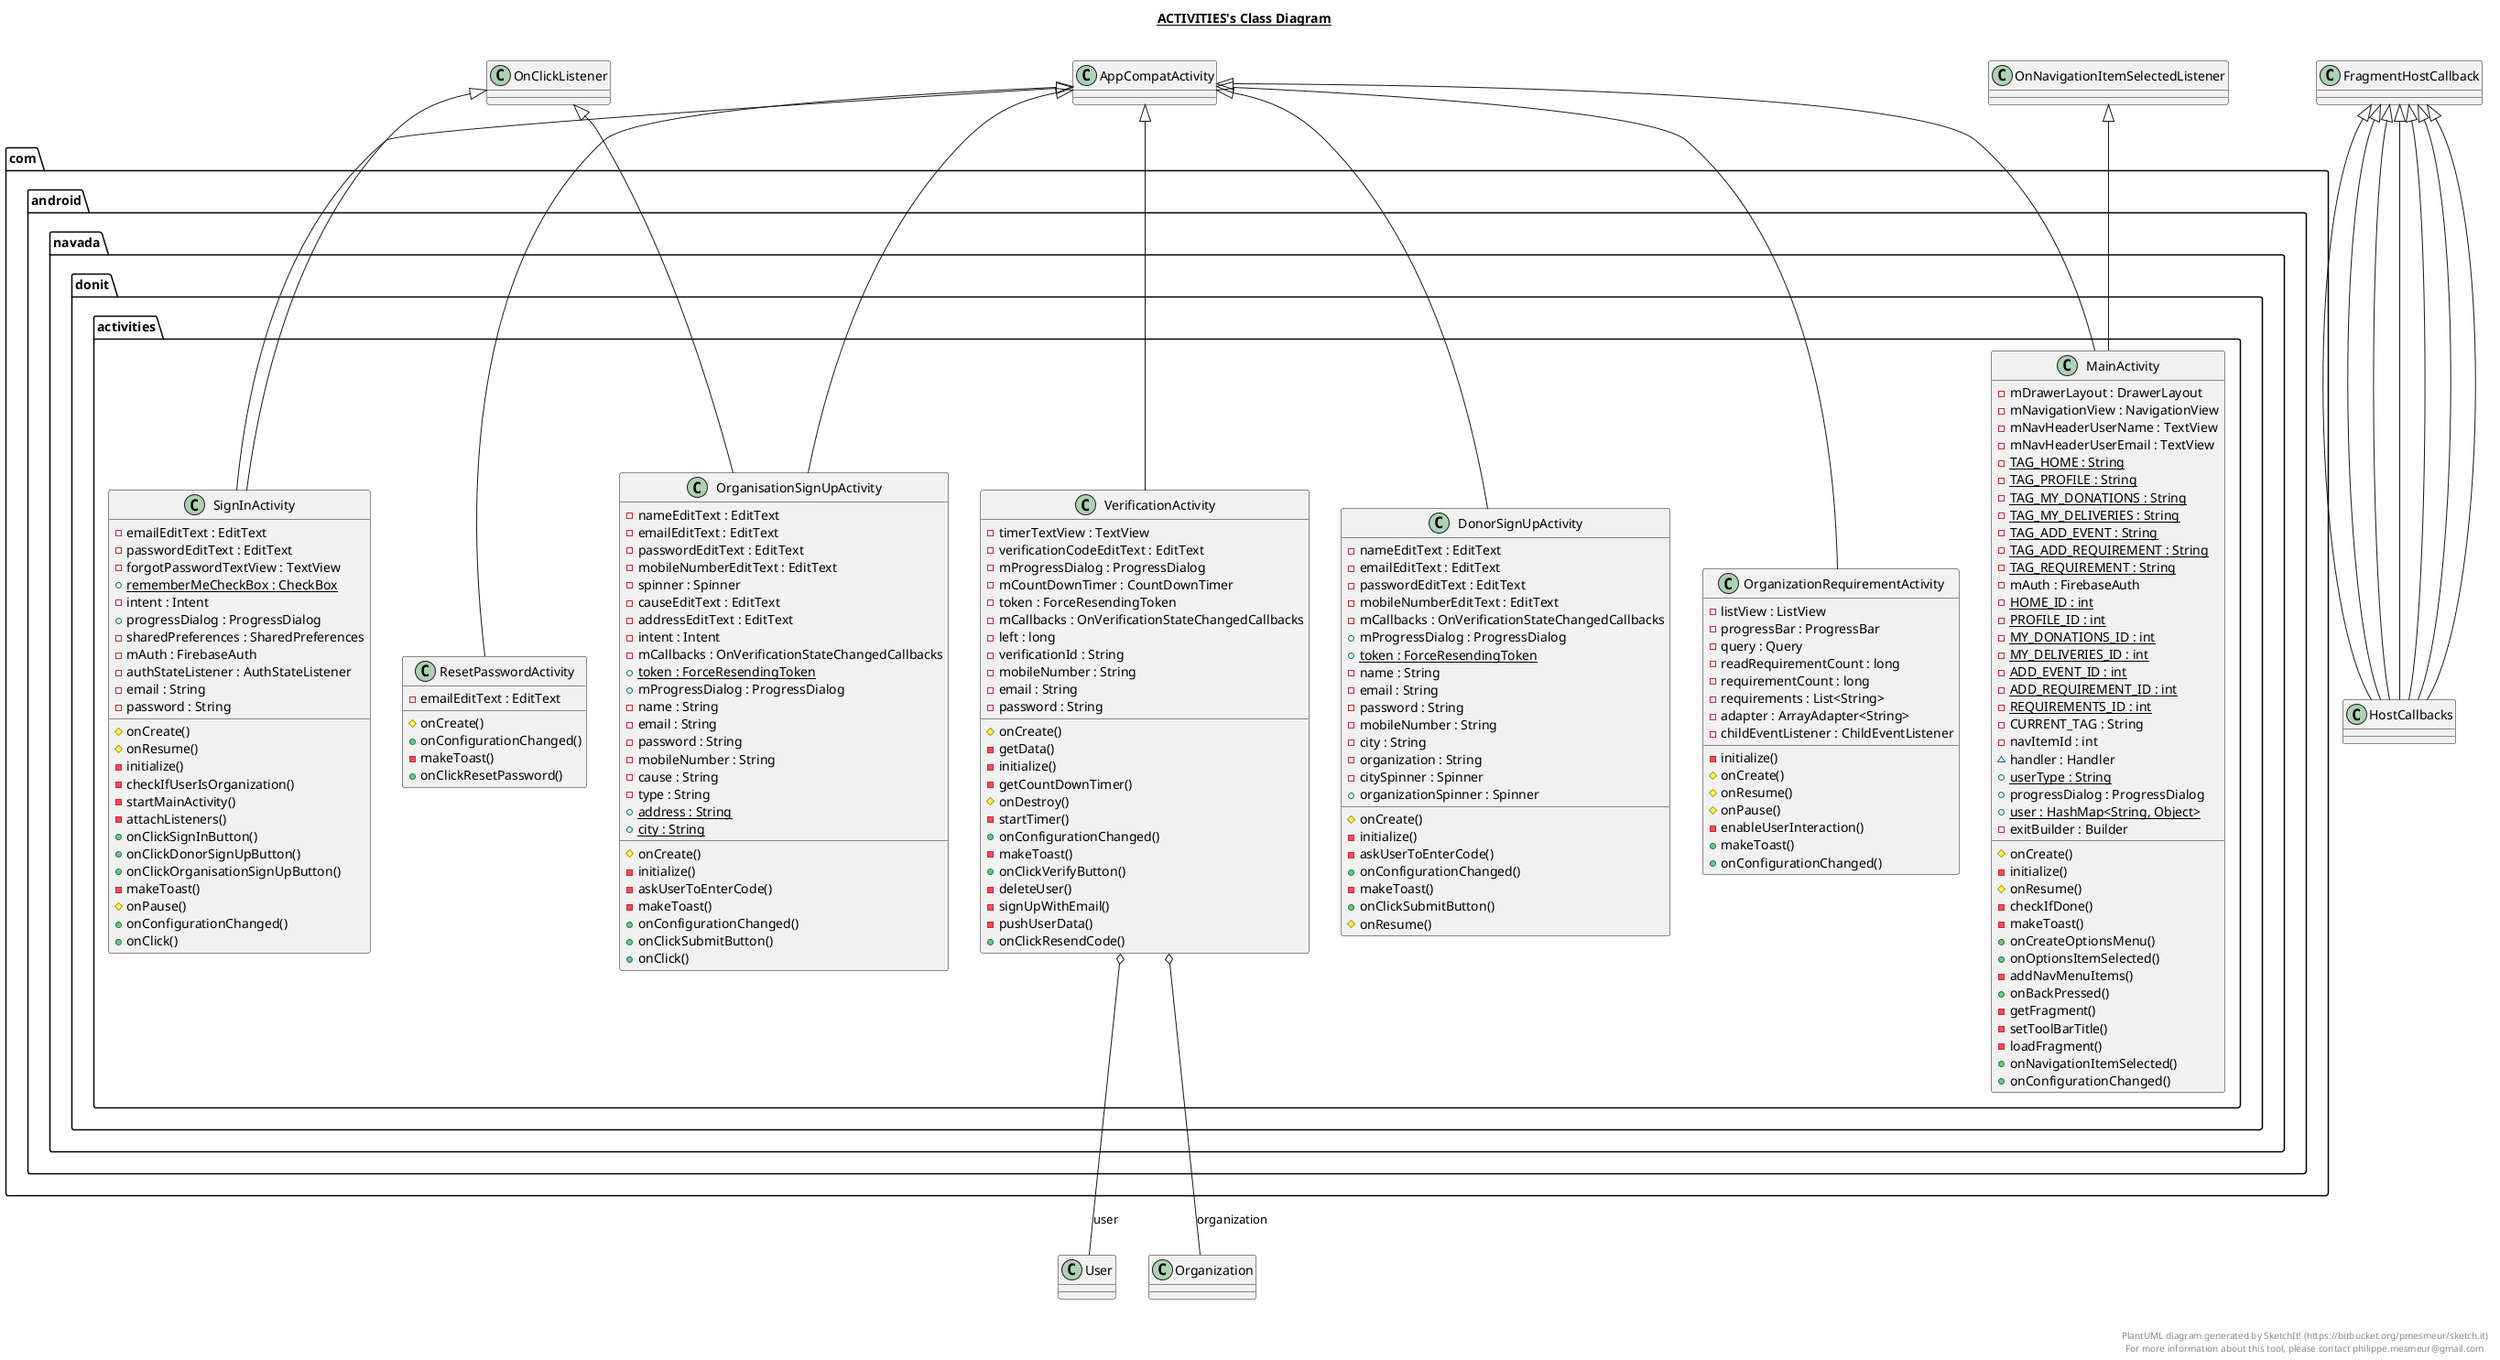 @startuml

title __ACTIVITIES's Class Diagram__\n

  package com.android.navada.donit {
    package com.android.navada.donit.activities {
      class DonorSignUpActivity {
          - nameEditText : EditText
          - emailEditText : EditText
          - passwordEditText : EditText
          - mobileNumberEditText : EditText
          - mCallbacks : OnVerificationStateChangedCallbacks
          + mProgressDialog : ProgressDialog
          {static} + token : ForceResendingToken
          - name : String
          - email : String
          - password : String
          - mobileNumber : String
          - city : String
          - organization : String
          - citySpinner : Spinner
          + organizationSpinner : Spinner
          # onCreate()
          - initialize()
          - askUserToEnterCode()
          + onConfigurationChanged()
          - makeToast()
          + onClickSubmitButton()
          # onResume()
      }
    }
  }
  

  package com.android.navada.donit {
    package com.android.navada.donit.activities {
      class MainActivity {
          - mDrawerLayout : DrawerLayout
          - mNavigationView : NavigationView
          - mNavHeaderUserName : TextView
          - mNavHeaderUserEmail : TextView
          {static} - TAG_HOME : String
          {static} - TAG_PROFILE : String
          {static} - TAG_MY_DONATIONS : String
          {static} - TAG_MY_DELIVERIES : String
          {static} - TAG_ADD_EVENT : String
          {static} - TAG_ADD_REQUIREMENT : String
          {static} - TAG_REQUIREMENT : String
          - mAuth : FirebaseAuth
          {static} - HOME_ID : int
          {static} - PROFILE_ID : int
          {static} - MY_DONATIONS_ID : int
          {static} - MY_DELIVERIES_ID : int
          {static} - ADD_EVENT_ID : int
          {static} - ADD_REQUIREMENT_ID : int
          {static} - REQUIREMENTS_ID : int
          - CURRENT_TAG : String
          - navItemId : int
          ~ handler : Handler
          {static} + userType : String
          + progressDialog : ProgressDialog
          {static} + user : HashMap<String, Object>
          - exitBuilder : Builder
          # onCreate()
          - initialize()
          # onResume()
          - checkIfDone()
          - makeToast()
          + onCreateOptionsMenu()
          + onOptionsItemSelected()
          - addNavMenuItems()
          + onBackPressed()
          - getFragment()
          - setToolBarTitle()
          - loadFragment()
          + onNavigationItemSelected()
          + onConfigurationChanged()
      }
    }
  }
  

  package com.android.navada.donit {
    package com.android.navada.donit.activities {
      class OrganisationSignUpActivity {
          - nameEditText : EditText
          - emailEditText : EditText
          - passwordEditText : EditText
          - mobileNumberEditText : EditText
          - spinner : Spinner
          - causeEditText : EditText
          - addressEditText : EditText
          - intent : Intent
          - mCallbacks : OnVerificationStateChangedCallbacks
          {static} + token : ForceResendingToken
          + mProgressDialog : ProgressDialog
          - name : String
          - email : String
          - password : String
          - mobileNumber : String
          - cause : String
          - type : String
          {static} + address : String
          {static} + city : String
          # onCreate()
          - initialize()
          - askUserToEnterCode()
          - makeToast()
          + onConfigurationChanged()
          + onClickSubmitButton()
          + onClick()
      }
    }
  }
  

  package com.android.navada.donit {
    package com.android.navada.donit.activities {
      class OrganizationRequirementActivity {
          - listView : ListView
          - progressBar : ProgressBar
          - query : Query
          - readRequirementCount : long
          - requirementCount : long
          - requirements : List<String>
          - adapter : ArrayAdapter<String>
          - childEventListener : ChildEventListener
          - initialize()
          # onCreate()
          # onResume()
          # onPause()
          - enableUserInteraction()
          + makeToast()
          + onConfigurationChanged()
      }
    }
  }
  

  package com.android.navada.donit {
    package com.android.navada.donit.activities {
      class ResetPasswordActivity {
          - emailEditText : EditText
          # onCreate()
          + onConfigurationChanged()
          - makeToast()
          + onClickResetPassword()
      }
    }
  }
  

  package com.android.navada.donit {
    package com.android.navada.donit.activities {
      class SignInActivity {
          - emailEditText : EditText
          - passwordEditText : EditText
          - forgotPasswordTextView : TextView
          {static} + rememberMeCheckBox : CheckBox
          - intent : Intent
          + progressDialog : ProgressDialog
          - sharedPreferences : SharedPreferences
          - mAuth : FirebaseAuth
          - authStateListener : AuthStateListener
          - email : String
          - password : String
          # onCreate()
          # onResume()
          - initialize()
          - checkIfUserIsOrganization()
          - startMainActivity()
          - attachListeners()
          + onClickSignInButton()
          + onClickDonorSignUpButton()
          + onClickOrganisationSignUpButton()
          - makeToast()
          # onPause()
          + onConfigurationChanged()
          + onClick()
      }
    }
  }
  

  package com.android.navada.donit {
    package com.android.navada.donit.activities {
      class VerificationActivity {
          - timerTextView : TextView
          - verificationCodeEditText : EditText
          - mProgressDialog : ProgressDialog
          - mCountDownTimer : CountDownTimer
          - token : ForceResendingToken
          - mCallbacks : OnVerificationStateChangedCallbacks
          - left : long
          - verificationId : String
          - mobileNumber : String
          - email : String
          - password : String
          # onCreate()
          - getData()
          - initialize()
          - getCountDownTimer()
          # onDestroy()
          - startTimer()
          + onConfigurationChanged()
          - makeToast()
          + onClickVerifyButton()
          - deleteUser()
          - signUpWithEmail()
          - pushUserData()
          + onClickResendCode()
      }
    }
  }
  

  DonorSignUpActivity -up-|> AppCompatActivity
  HostCallbacks -up-|> FragmentHostCallback
  MainActivity -up-|> OnNavigationItemSelectedListener
  MainActivity -up-|> AppCompatActivity
  HostCallbacks -up-|> FragmentHostCallback
  OrganisationSignUpActivity -up-|> OnClickListener
  OrganisationSignUpActivity -up-|> AppCompatActivity
  HostCallbacks -up-|> FragmentHostCallback
  OrganizationRequirementActivity -up-|> AppCompatActivity
  HostCallbacks -up-|> FragmentHostCallback
  ResetPasswordActivity -up-|> AppCompatActivity
  HostCallbacks -up-|> FragmentHostCallback
  SignInActivity -up-|> OnClickListener
  SignInActivity -up-|> AppCompatActivity
  HostCallbacks -up-|> FragmentHostCallback
  VerificationActivity -up-|> AppCompatActivity
  VerificationActivity o-- User : user
  VerificationActivity o-- Organization : organization
  HostCallbacks -up-|> FragmentHostCallback


right footer


PlantUML diagram generated by SketchIt! (https://bitbucket.org/pmesmeur/sketch.it)
For more information about this tool, please contact philippe.mesmeur@gmail.com
endfooter

@enduml
